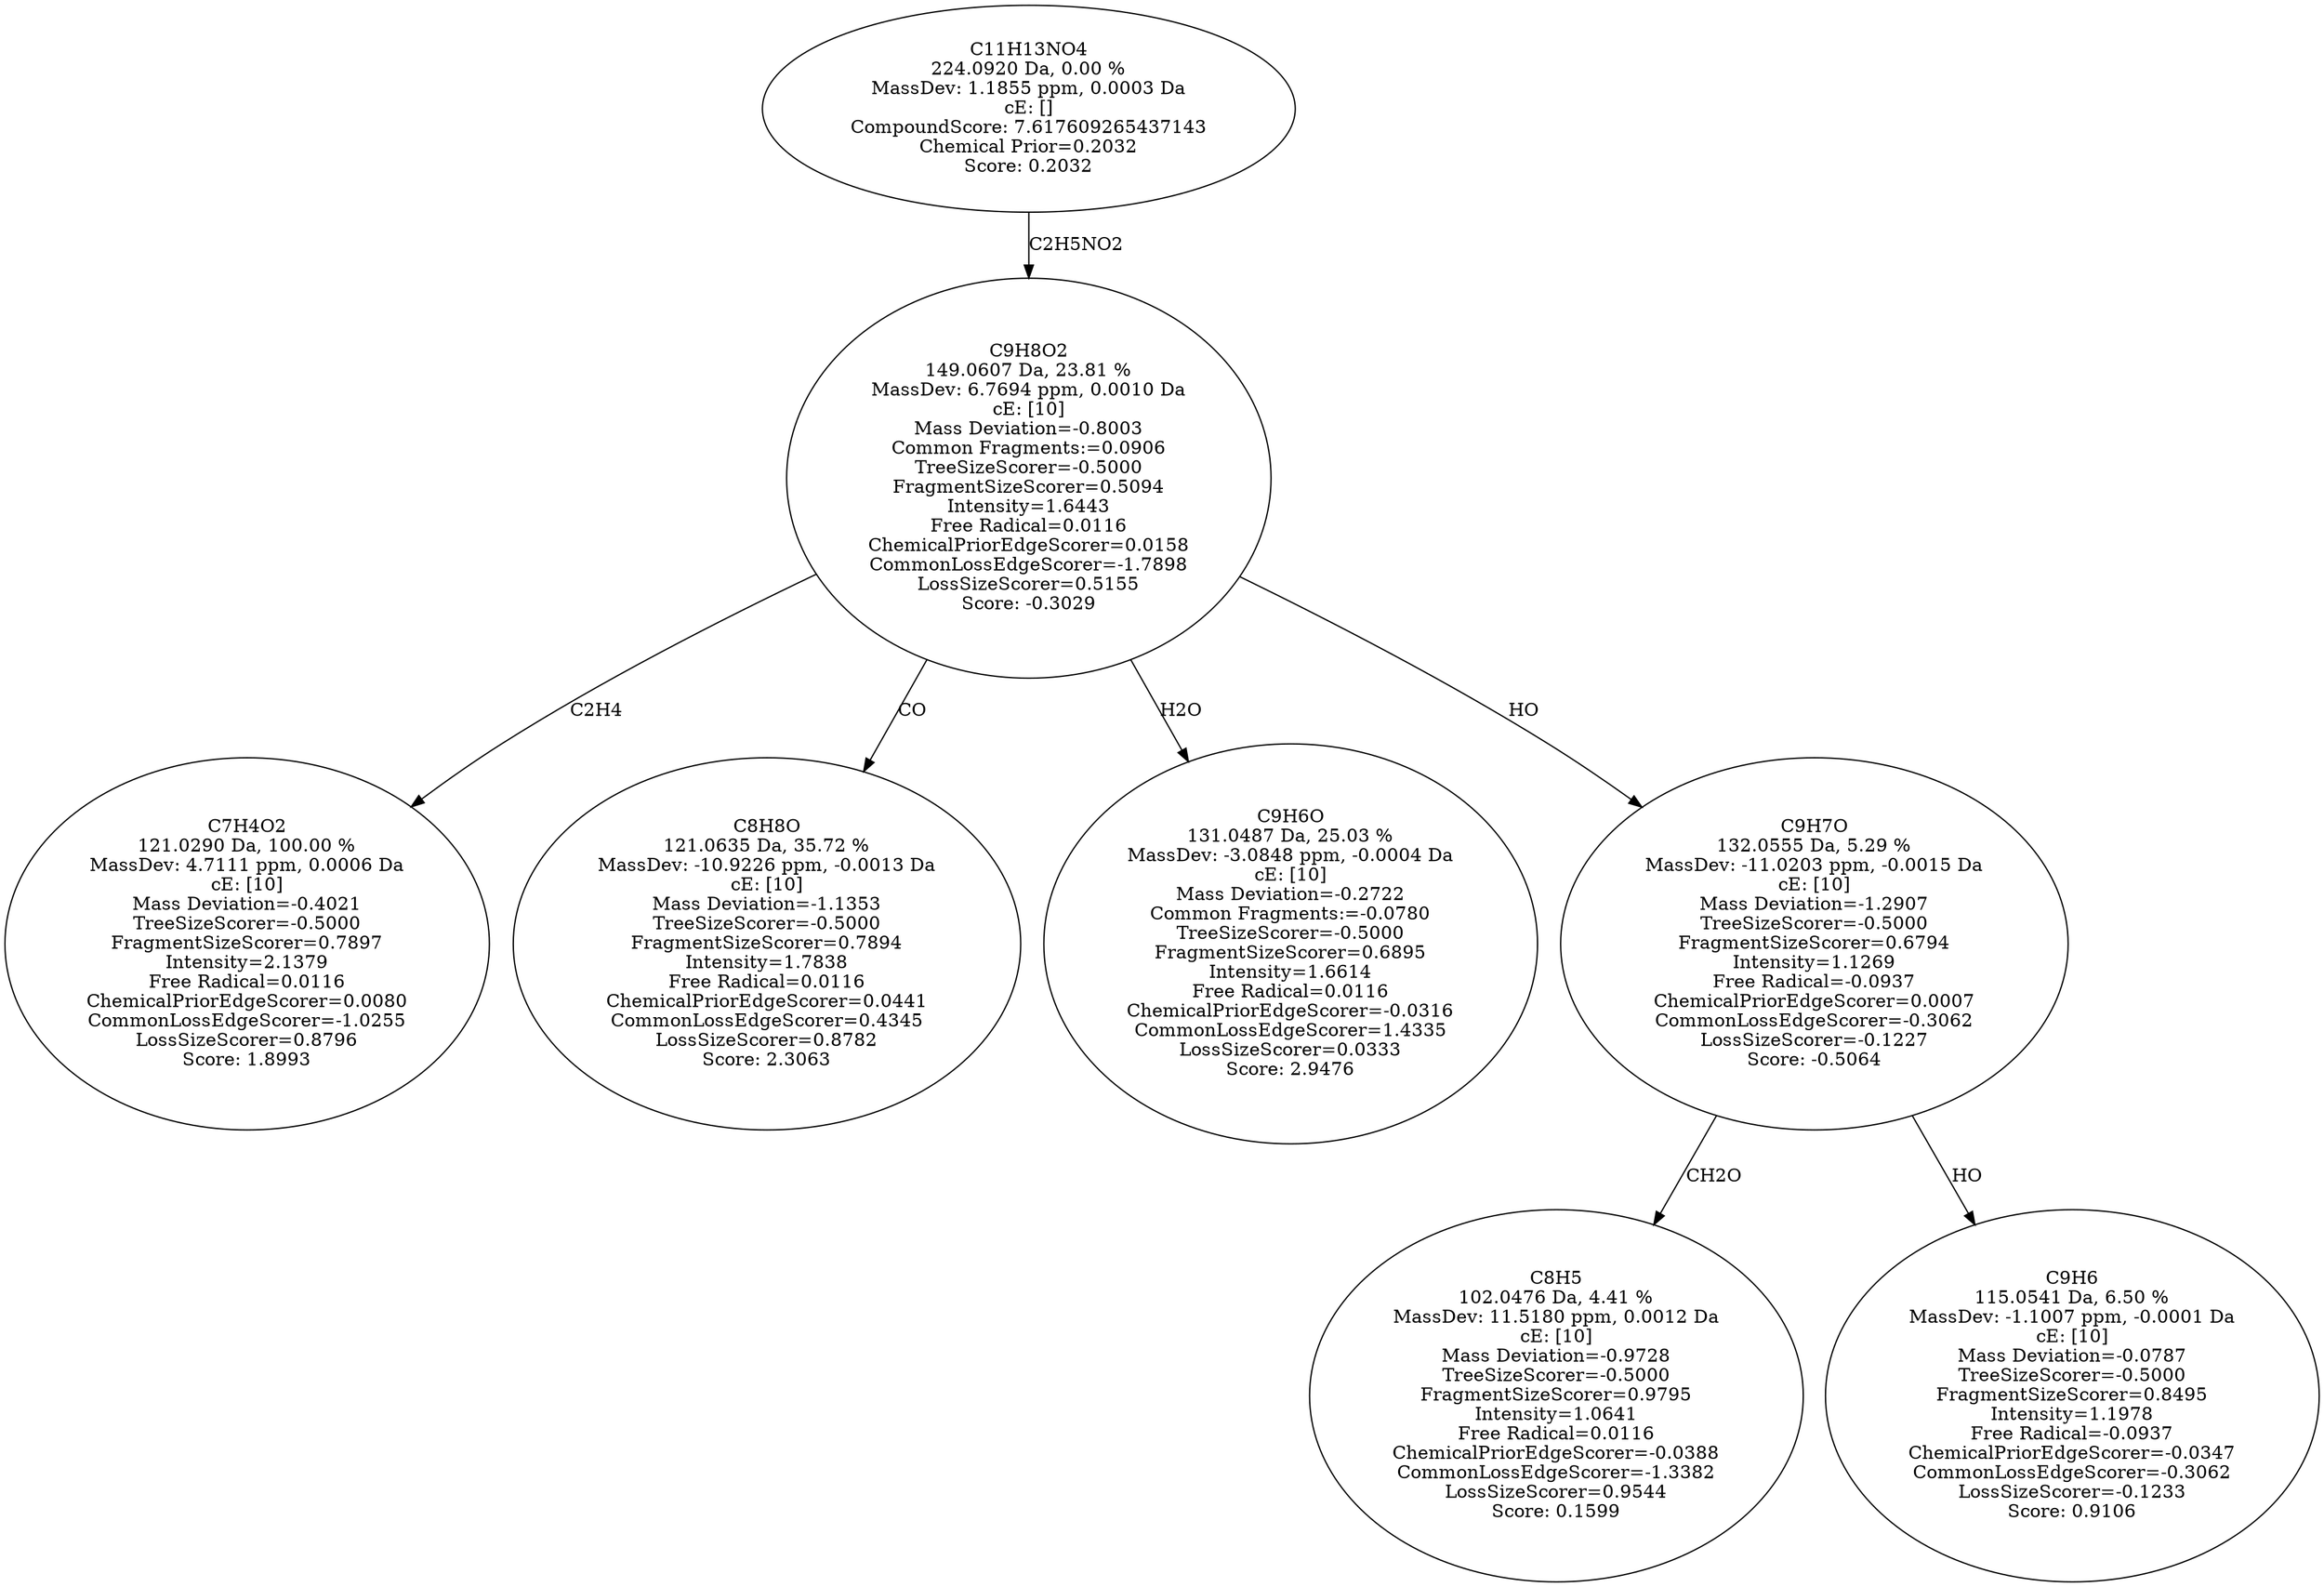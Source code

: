 strict digraph {
v1 [label="C7H4O2\n121.0290 Da, 100.00 %\nMassDev: 4.7111 ppm, 0.0006 Da\ncE: [10]\nMass Deviation=-0.4021\nTreeSizeScorer=-0.5000\nFragmentSizeScorer=0.7897\nIntensity=2.1379\nFree Radical=0.0116\nChemicalPriorEdgeScorer=0.0080\nCommonLossEdgeScorer=-1.0255\nLossSizeScorer=0.8796\nScore: 1.8993"];
v2 [label="C8H8O\n121.0635 Da, 35.72 %\nMassDev: -10.9226 ppm, -0.0013 Da\ncE: [10]\nMass Deviation=-1.1353\nTreeSizeScorer=-0.5000\nFragmentSizeScorer=0.7894\nIntensity=1.7838\nFree Radical=0.0116\nChemicalPriorEdgeScorer=0.0441\nCommonLossEdgeScorer=0.4345\nLossSizeScorer=0.8782\nScore: 2.3063"];
v3 [label="C9H6O\n131.0487 Da, 25.03 %\nMassDev: -3.0848 ppm, -0.0004 Da\ncE: [10]\nMass Deviation=-0.2722\nCommon Fragments:=-0.0780\nTreeSizeScorer=-0.5000\nFragmentSizeScorer=0.6895\nIntensity=1.6614\nFree Radical=0.0116\nChemicalPriorEdgeScorer=-0.0316\nCommonLossEdgeScorer=1.4335\nLossSizeScorer=0.0333\nScore: 2.9476"];
v4 [label="C8H5\n102.0476 Da, 4.41 %\nMassDev: 11.5180 ppm, 0.0012 Da\ncE: [10]\nMass Deviation=-0.9728\nTreeSizeScorer=-0.5000\nFragmentSizeScorer=0.9795\nIntensity=1.0641\nFree Radical=0.0116\nChemicalPriorEdgeScorer=-0.0388\nCommonLossEdgeScorer=-1.3382\nLossSizeScorer=0.9544\nScore: 0.1599"];
v5 [label="C9H6\n115.0541 Da, 6.50 %\nMassDev: -1.1007 ppm, -0.0001 Da\ncE: [10]\nMass Deviation=-0.0787\nTreeSizeScorer=-0.5000\nFragmentSizeScorer=0.8495\nIntensity=1.1978\nFree Radical=-0.0937\nChemicalPriorEdgeScorer=-0.0347\nCommonLossEdgeScorer=-0.3062\nLossSizeScorer=-0.1233\nScore: 0.9106"];
v6 [label="C9H7O\n132.0555 Da, 5.29 %\nMassDev: -11.0203 ppm, -0.0015 Da\ncE: [10]\nMass Deviation=-1.2907\nTreeSizeScorer=-0.5000\nFragmentSizeScorer=0.6794\nIntensity=1.1269\nFree Radical=-0.0937\nChemicalPriorEdgeScorer=0.0007\nCommonLossEdgeScorer=-0.3062\nLossSizeScorer=-0.1227\nScore: -0.5064"];
v7 [label="C9H8O2\n149.0607 Da, 23.81 %\nMassDev: 6.7694 ppm, 0.0010 Da\ncE: [10]\nMass Deviation=-0.8003\nCommon Fragments:=0.0906\nTreeSizeScorer=-0.5000\nFragmentSizeScorer=0.5094\nIntensity=1.6443\nFree Radical=0.0116\nChemicalPriorEdgeScorer=0.0158\nCommonLossEdgeScorer=-1.7898\nLossSizeScorer=0.5155\nScore: -0.3029"];
v8 [label="C11H13NO4\n224.0920 Da, 0.00 %\nMassDev: 1.1855 ppm, 0.0003 Da\ncE: []\nCompoundScore: 7.617609265437143\nChemical Prior=0.2032\nScore: 0.2032"];
v7 -> v1 [label="C2H4"];
v7 -> v2 [label="CO"];
v7 -> v3 [label="H2O"];
v6 -> v4 [label="CH2O"];
v6 -> v5 [label="HO"];
v7 -> v6 [label="HO"];
v8 -> v7 [label="C2H5NO2"];
}